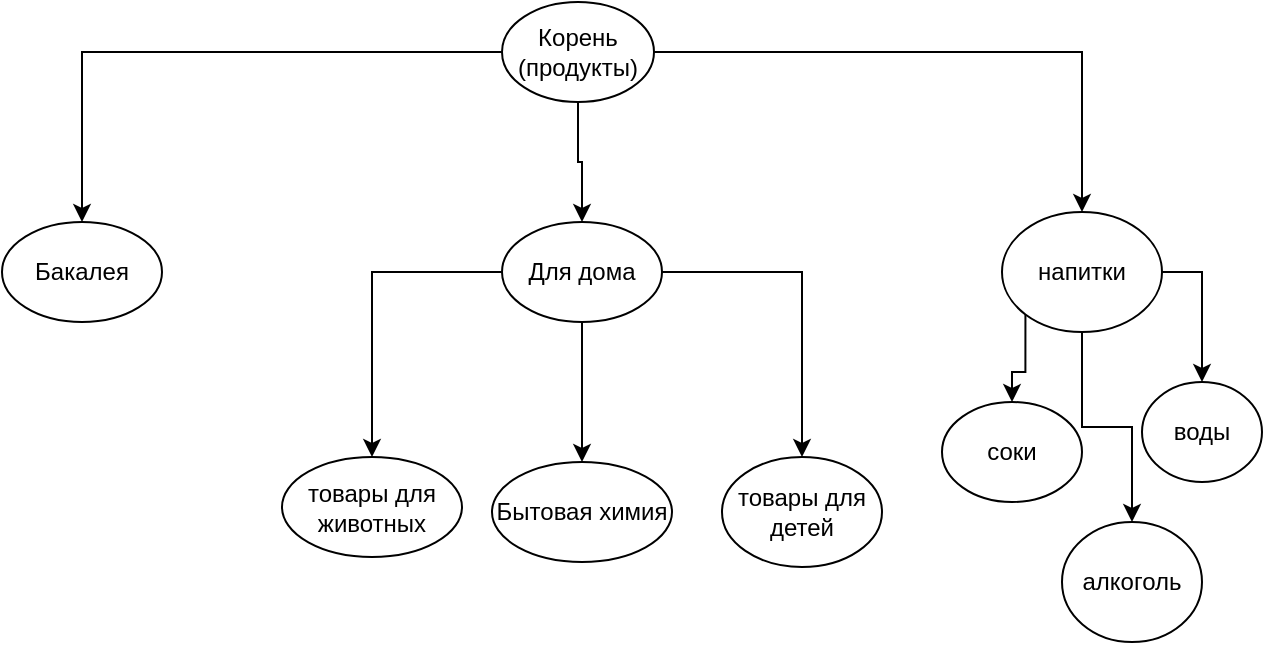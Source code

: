 <mxfile>
    <diagram id="6EU38uNGwmzmGS1QOpEa" name="Страница 1">
        <mxGraphModel dx="1427" dy="790" grid="1" gridSize="10" guides="1" tooltips="1" connect="1" arrows="1" fold="1" page="1" pageScale="1" pageWidth="827" pageHeight="1169" math="0" shadow="0">
            <root>
                <mxCell id="0"/>
                <mxCell id="1" parent="0"/>
                <mxCell id="6" style="edgeStyle=orthogonalEdgeStyle;rounded=0;orthogonalLoop=1;jettySize=auto;html=1;exitX=0.5;exitY=1;exitDx=0;exitDy=0;entryX=0.5;entryY=0;entryDx=0;entryDy=0;" edge="1" parent="1" source="2" target="4">
                    <mxGeometry relative="1" as="geometry"/>
                </mxCell>
                <mxCell id="8" style="edgeStyle=orthogonalEdgeStyle;rounded=0;orthogonalLoop=1;jettySize=auto;html=1;exitX=0;exitY=0.5;exitDx=0;exitDy=0;" edge="1" parent="1" source="2" target="3">
                    <mxGeometry relative="1" as="geometry"/>
                </mxCell>
                <mxCell id="14" style="edgeStyle=orthogonalEdgeStyle;rounded=0;orthogonalLoop=1;jettySize=auto;html=1;exitX=1;exitY=0.5;exitDx=0;exitDy=0;entryX=0.5;entryY=0;entryDx=0;entryDy=0;" edge="1" parent="1" source="2" target="13">
                    <mxGeometry relative="1" as="geometry"/>
                </mxCell>
                <mxCell id="2" value="Корень&lt;br&gt;(продукты)" style="ellipse;whiteSpace=wrap;html=1;" vertex="1" parent="1">
                    <mxGeometry x="380" y="40" width="76" height="50" as="geometry"/>
                </mxCell>
                <mxCell id="3" value="Бакалея" style="ellipse;whiteSpace=wrap;html=1;" vertex="1" parent="1">
                    <mxGeometry x="130" y="150" width="80" height="50" as="geometry"/>
                </mxCell>
                <mxCell id="7" style="edgeStyle=orthogonalEdgeStyle;rounded=0;orthogonalLoop=1;jettySize=auto;html=1;exitX=0.5;exitY=1;exitDx=0;exitDy=0;" edge="1" parent="1" source="4" target="5">
                    <mxGeometry relative="1" as="geometry"/>
                </mxCell>
                <mxCell id="10" style="edgeStyle=orthogonalEdgeStyle;rounded=0;orthogonalLoop=1;jettySize=auto;html=1;exitX=1;exitY=0.5;exitDx=0;exitDy=0;entryX=0.5;entryY=0;entryDx=0;entryDy=0;" edge="1" parent="1" source="4" target="9">
                    <mxGeometry relative="1" as="geometry"/>
                </mxCell>
                <mxCell id="12" style="edgeStyle=orthogonalEdgeStyle;rounded=0;orthogonalLoop=1;jettySize=auto;html=1;exitX=0;exitY=0.5;exitDx=0;exitDy=0;entryX=0.5;entryY=0;entryDx=0;entryDy=0;" edge="1" parent="1" source="4" target="11">
                    <mxGeometry relative="1" as="geometry"/>
                </mxCell>
                <mxCell id="4" value="Для дома" style="ellipse;whiteSpace=wrap;html=1;" vertex="1" parent="1">
                    <mxGeometry x="380" y="150" width="80" height="50" as="geometry"/>
                </mxCell>
                <mxCell id="5" value="Бытовая химия" style="ellipse;whiteSpace=wrap;html=1;" vertex="1" parent="1">
                    <mxGeometry x="375" y="270" width="90" height="50" as="geometry"/>
                </mxCell>
                <mxCell id="9" value="товары для детей" style="ellipse;whiteSpace=wrap;html=1;" vertex="1" parent="1">
                    <mxGeometry x="490" y="267.5" width="80" height="55" as="geometry"/>
                </mxCell>
                <mxCell id="11" value="товары для животных" style="ellipse;whiteSpace=wrap;html=1;" vertex="1" parent="1">
                    <mxGeometry x="270" y="267.5" width="90" height="50" as="geometry"/>
                </mxCell>
                <mxCell id="16" style="edgeStyle=orthogonalEdgeStyle;rounded=0;orthogonalLoop=1;jettySize=auto;html=1;exitX=0;exitY=1;exitDx=0;exitDy=0;entryX=0.5;entryY=0;entryDx=0;entryDy=0;" edge="1" parent="1" source="13" target="15">
                    <mxGeometry relative="1" as="geometry"/>
                </mxCell>
                <mxCell id="18" style="edgeStyle=orthogonalEdgeStyle;rounded=0;orthogonalLoop=1;jettySize=auto;html=1;exitX=1;exitY=0.5;exitDx=0;exitDy=0;entryX=0.5;entryY=0;entryDx=0;entryDy=0;" edge="1" parent="1" source="13" target="17">
                    <mxGeometry relative="1" as="geometry"/>
                </mxCell>
                <mxCell id="20" style="edgeStyle=orthogonalEdgeStyle;rounded=0;orthogonalLoop=1;jettySize=auto;html=1;exitX=0.5;exitY=1;exitDx=0;exitDy=0;" edge="1" parent="1" source="13" target="19">
                    <mxGeometry relative="1" as="geometry"/>
                </mxCell>
                <mxCell id="13" value="напитки" style="ellipse;whiteSpace=wrap;html=1;" vertex="1" parent="1">
                    <mxGeometry x="630" y="145" width="80" height="60" as="geometry"/>
                </mxCell>
                <mxCell id="15" value="соки" style="ellipse;whiteSpace=wrap;html=1;" vertex="1" parent="1">
                    <mxGeometry x="600" y="240" width="70" height="50" as="geometry"/>
                </mxCell>
                <mxCell id="17" value="воды" style="ellipse;whiteSpace=wrap;html=1;" vertex="1" parent="1">
                    <mxGeometry x="700" y="230" width="60" height="50" as="geometry"/>
                </mxCell>
                <mxCell id="19" value="алкоголь" style="ellipse;whiteSpace=wrap;html=1;" vertex="1" parent="1">
                    <mxGeometry x="660" y="300" width="70" height="60" as="geometry"/>
                </mxCell>
            </root>
        </mxGraphModel>
    </diagram>
</mxfile>